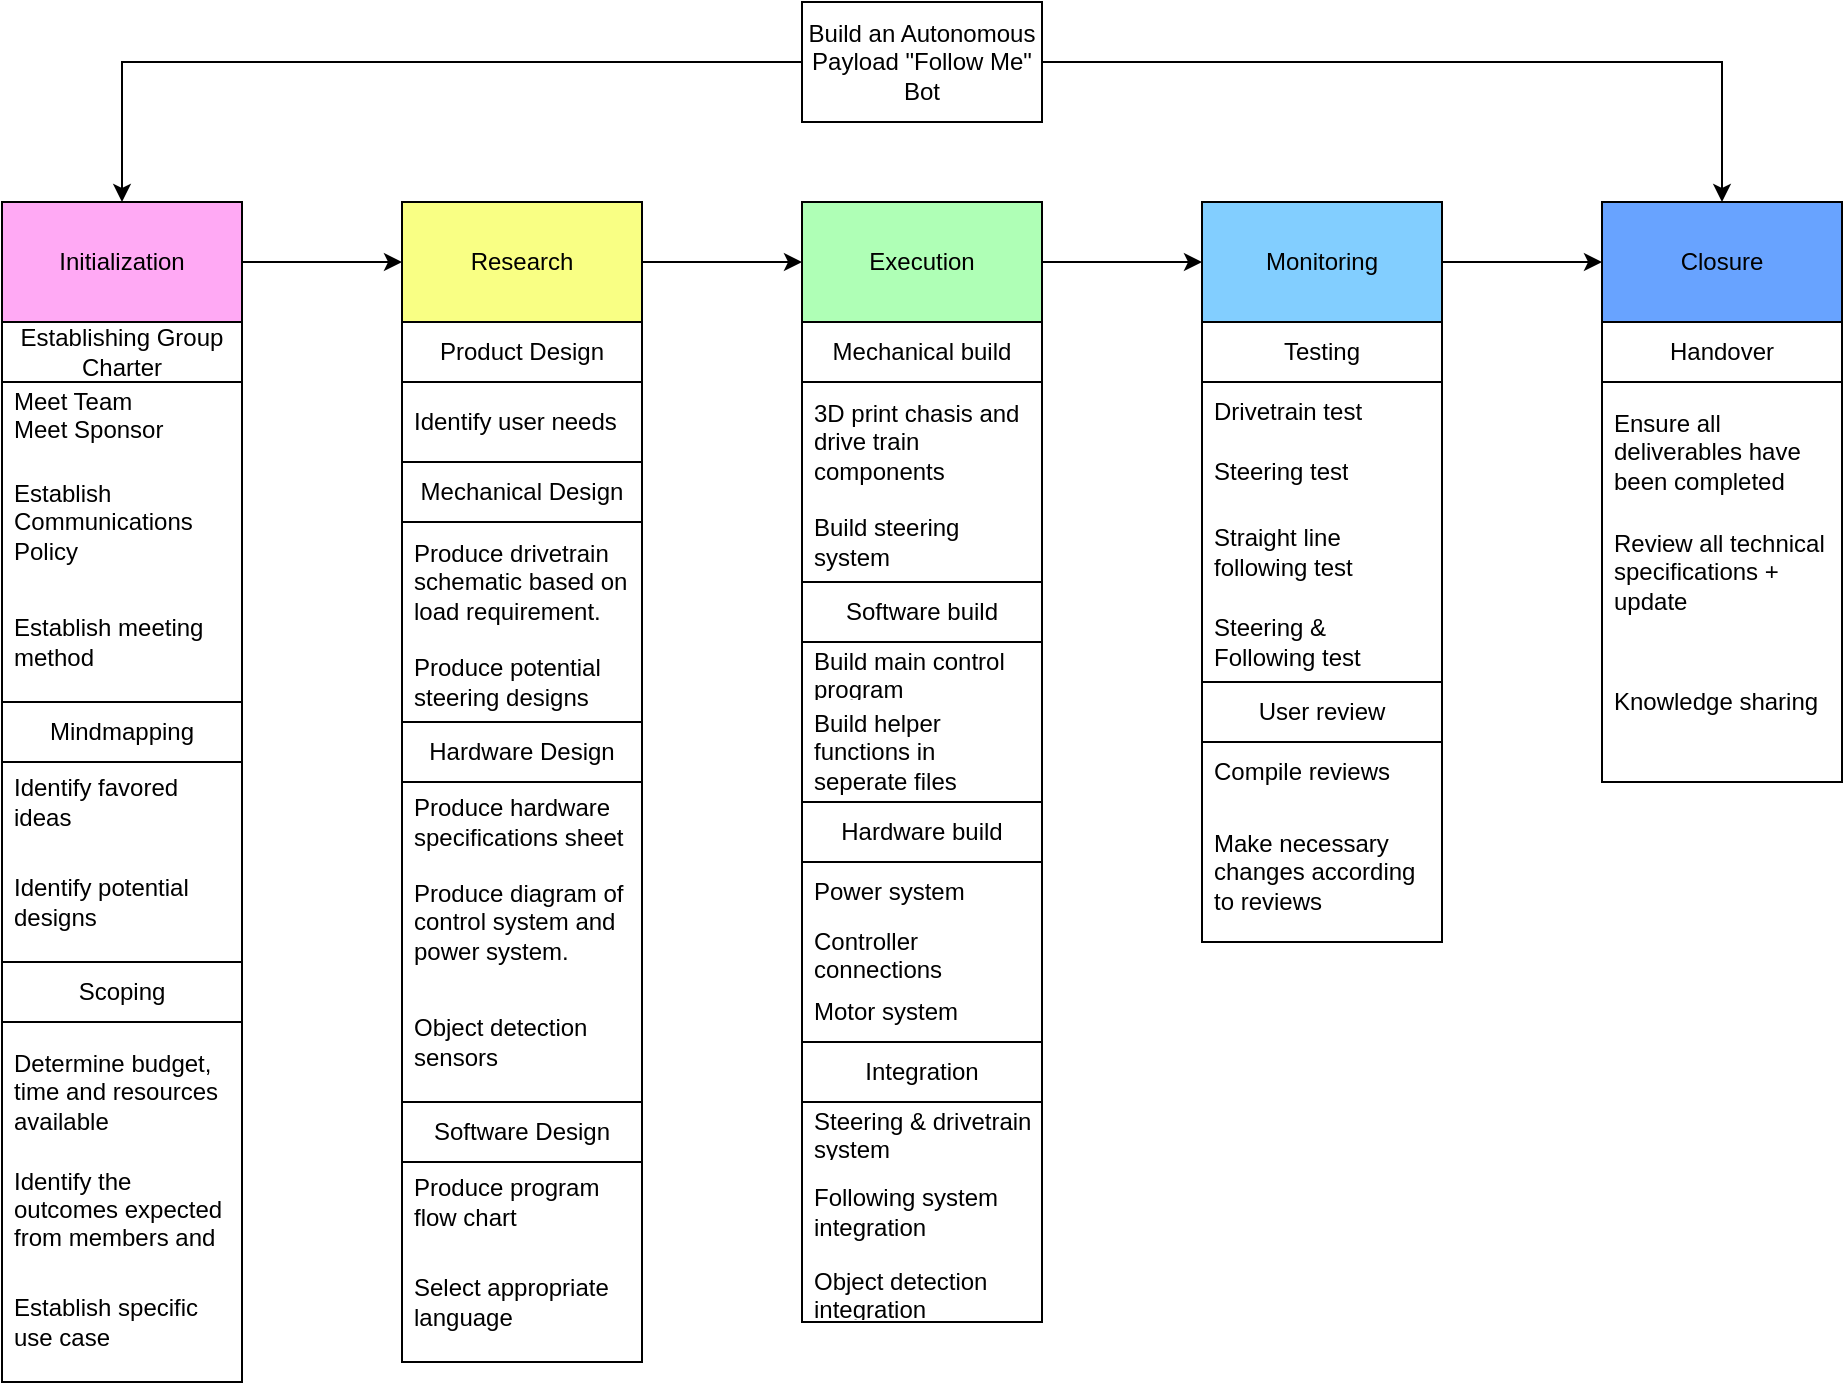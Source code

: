 <mxfile version="27.1.1">
  <diagram name="Page-1" id="sMqCAqLALSPTstq_CGC4">
    <mxGraphModel dx="1973" dy="710" grid="1" gridSize="10" guides="1" tooltips="1" connect="1" arrows="1" fold="1" page="1" pageScale="1" pageWidth="850" pageHeight="1100" math="0" shadow="0">
      <root>
        <mxCell id="0" />
        <mxCell id="1" parent="0" />
        <mxCell id="hAxj5La1zIxjFtSovUvo-46" style="edgeStyle=orthogonalEdgeStyle;rounded=0;orthogonalLoop=1;jettySize=auto;html=1;entryX=0.5;entryY=0;entryDx=0;entryDy=0;" parent="1" source="hAxj5La1zIxjFtSovUvo-2" target="hAxj5La1zIxjFtSovUvo-3" edge="1">
          <mxGeometry relative="1" as="geometry" />
        </mxCell>
        <mxCell id="hAxj5La1zIxjFtSovUvo-47" style="edgeStyle=orthogonalEdgeStyle;rounded=0;orthogonalLoop=1;jettySize=auto;html=1;" parent="1" source="hAxj5La1zIxjFtSovUvo-2" target="hAxj5La1zIxjFtSovUvo-10" edge="1">
          <mxGeometry relative="1" as="geometry" />
        </mxCell>
        <mxCell id="hAxj5La1zIxjFtSovUvo-2" value="Build an Autonomous Payload &quot;Follow Me&quot; Bot" style="rounded=0;whiteSpace=wrap;html=1;" parent="1" vertex="1">
          <mxGeometry x="-390" y="150" width="120" height="60" as="geometry" />
        </mxCell>
        <mxCell id="hAxj5La1zIxjFtSovUvo-5" value="" style="edgeStyle=orthogonalEdgeStyle;rounded=0;orthogonalLoop=1;jettySize=auto;html=1;" parent="1" source="hAxj5La1zIxjFtSovUvo-3" target="hAxj5La1zIxjFtSovUvo-4" edge="1">
          <mxGeometry relative="1" as="geometry" />
        </mxCell>
        <mxCell id="hAxj5La1zIxjFtSovUvo-3" value="Initialization" style="rounded=0;whiteSpace=wrap;html=1;fillColor=#FFA9F4;" parent="1" vertex="1">
          <mxGeometry x="-790" y="250" width="120" height="60" as="geometry" />
        </mxCell>
        <mxCell id="hAxj5La1zIxjFtSovUvo-7" value="" style="edgeStyle=orthogonalEdgeStyle;rounded=0;orthogonalLoop=1;jettySize=auto;html=1;" parent="1" source="hAxj5La1zIxjFtSovUvo-4" target="hAxj5La1zIxjFtSovUvo-6" edge="1">
          <mxGeometry relative="1" as="geometry" />
        </mxCell>
        <mxCell id="hAxj5La1zIxjFtSovUvo-4" value="Research" style="rounded=0;whiteSpace=wrap;html=1;fillColor=#F9FF84;" parent="1" vertex="1">
          <mxGeometry x="-590" y="250" width="120" height="60" as="geometry" />
        </mxCell>
        <mxCell id="hAxj5La1zIxjFtSovUvo-9" value="" style="edgeStyle=orthogonalEdgeStyle;rounded=0;orthogonalLoop=1;jettySize=auto;html=1;" parent="1" source="hAxj5La1zIxjFtSovUvo-6" target="hAxj5La1zIxjFtSovUvo-8" edge="1">
          <mxGeometry relative="1" as="geometry" />
        </mxCell>
        <mxCell id="hAxj5La1zIxjFtSovUvo-6" value="Execution" style="rounded=0;whiteSpace=wrap;html=1;fillColor=#AFFFB6;" parent="1" vertex="1">
          <mxGeometry x="-390" y="250" width="120" height="60" as="geometry" />
        </mxCell>
        <mxCell id="hAxj5La1zIxjFtSovUvo-11" value="" style="edgeStyle=orthogonalEdgeStyle;rounded=0;orthogonalLoop=1;jettySize=auto;html=1;" parent="1" source="hAxj5La1zIxjFtSovUvo-8" target="hAxj5La1zIxjFtSovUvo-10" edge="1">
          <mxGeometry relative="1" as="geometry" />
        </mxCell>
        <mxCell id="hAxj5La1zIxjFtSovUvo-8" value="Monitoring" style="rounded=0;whiteSpace=wrap;html=1;fillColor=#82CEFF;" parent="1" vertex="1">
          <mxGeometry x="-190" y="250" width="120" height="60" as="geometry" />
        </mxCell>
        <mxCell id="hAxj5La1zIxjFtSovUvo-10" value="Closure" style="rounded=0;whiteSpace=wrap;html=1;fillColor=#68A3FF;strokeColor=#000000;" parent="1" vertex="1">
          <mxGeometry x="10" y="250" width="120" height="60" as="geometry" />
        </mxCell>
        <mxCell id="hAxj5La1zIxjFtSovUvo-16" value="Establishing Group Charter" style="swimlane;fontStyle=0;childLayout=stackLayout;horizontal=1;startSize=30;horizontalStack=0;resizeParent=1;resizeParentMax=0;resizeLast=0;collapsible=1;marginBottom=0;whiteSpace=wrap;html=1;" parent="1" vertex="1">
          <mxGeometry x="-790" y="310" width="120" height="190" as="geometry">
            <mxRectangle x="-790" y="310" width="60" height="30" as="alternateBounds" />
          </mxGeometry>
        </mxCell>
        <mxCell id="hAxj5La1zIxjFtSovUvo-17" value="Meet Team&lt;div&gt;Meet Sponsor&amp;nbsp;&lt;/div&gt;&lt;div&gt;&lt;br&gt;&lt;/div&gt;" style="text;strokeColor=none;fillColor=none;align=left;verticalAlign=middle;spacingLeft=4;spacingRight=4;overflow=hidden;points=[[0,0.5],[1,0.5]];portConstraint=eastwest;rotatable=0;whiteSpace=wrap;html=1;" parent="hAxj5La1zIxjFtSovUvo-16" vertex="1">
          <mxGeometry y="30" width="120" height="40" as="geometry" />
        </mxCell>
        <mxCell id="hAxj5La1zIxjFtSovUvo-49" value="&lt;div&gt;Establish Communications Policy&lt;/div&gt;" style="text;strokeColor=none;fillColor=none;align=left;verticalAlign=middle;spacingLeft=4;spacingRight=4;overflow=hidden;points=[[0,0.5],[1,0.5]];portConstraint=eastwest;rotatable=0;whiteSpace=wrap;html=1;" parent="hAxj5La1zIxjFtSovUvo-16" vertex="1">
          <mxGeometry y="70" width="120" height="60" as="geometry" />
        </mxCell>
        <mxCell id="hAxj5La1zIxjFtSovUvo-51" value="Establish meeting method" style="text;strokeColor=none;fillColor=none;align=left;verticalAlign=middle;spacingLeft=4;spacingRight=4;overflow=hidden;points=[[0,0.5],[1,0.5]];portConstraint=eastwest;rotatable=0;whiteSpace=wrap;html=1;" parent="hAxj5La1zIxjFtSovUvo-16" vertex="1">
          <mxGeometry y="130" width="120" height="60" as="geometry" />
        </mxCell>
        <mxCell id="hAxj5La1zIxjFtSovUvo-22" value="Product Design" style="swimlane;fontStyle=0;childLayout=stackLayout;horizontal=1;startSize=30;horizontalStack=0;resizeParent=1;resizeParentMax=0;resizeLast=0;collapsible=1;marginBottom=0;whiteSpace=wrap;html=1;" parent="1" vertex="1">
          <mxGeometry x="-590" y="310" width="120" height="520" as="geometry">
            <mxRectangle x="-590" y="310" width="120" height="30" as="alternateBounds" />
          </mxGeometry>
        </mxCell>
        <mxCell id="4RKLR0kid2qJZf8hat2o-6" value="Identify user needs" style="text;strokeColor=none;fillColor=none;align=left;verticalAlign=middle;spacingLeft=4;spacingRight=4;overflow=hidden;points=[[0,0.5],[1,0.5]];portConstraint=eastwest;rotatable=0;whiteSpace=wrap;html=1;" parent="hAxj5La1zIxjFtSovUvo-22" vertex="1">
          <mxGeometry y="30" width="120" height="40" as="geometry" />
        </mxCell>
        <mxCell id="hAxj5La1zIxjFtSovUvo-61" value="Mechanical Design" style="swimlane;fontStyle=0;childLayout=stackLayout;horizontal=1;startSize=30;horizontalStack=0;resizeParent=1;resizeParentMax=0;resizeLast=0;collapsible=1;marginBottom=0;whiteSpace=wrap;html=1;" parent="hAxj5La1zIxjFtSovUvo-22" vertex="1">
          <mxGeometry y="70" width="120" height="130" as="geometry">
            <mxRectangle x="-790" y="310" width="60" height="30" as="alternateBounds" />
          </mxGeometry>
        </mxCell>
        <mxCell id="hAxj5La1zIxjFtSovUvo-62" value="Produce drivetrain schematic based on load requirement." style="text;strokeColor=none;fillColor=none;align=left;verticalAlign=middle;spacingLeft=4;spacingRight=4;overflow=hidden;points=[[0,0.5],[1,0.5]];portConstraint=eastwest;rotatable=0;whiteSpace=wrap;html=1;" parent="hAxj5La1zIxjFtSovUvo-61" vertex="1">
          <mxGeometry y="30" width="120" height="60" as="geometry" />
        </mxCell>
        <mxCell id="hAxj5La1zIxjFtSovUvo-63" value="Produce potential steering designs&amp;nbsp;" style="text;strokeColor=none;fillColor=none;align=left;verticalAlign=middle;spacingLeft=4;spacingRight=4;overflow=hidden;points=[[0,0.5],[1,0.5]];portConstraint=eastwest;rotatable=0;whiteSpace=wrap;html=1;" parent="hAxj5La1zIxjFtSovUvo-61" vertex="1">
          <mxGeometry y="90" width="120" height="40" as="geometry" />
        </mxCell>
        <mxCell id="hAxj5La1zIxjFtSovUvo-68" value="Hardware Design" style="swimlane;fontStyle=0;childLayout=stackLayout;horizontal=1;startSize=30;horizontalStack=0;resizeParent=1;resizeParentMax=0;resizeLast=0;collapsible=1;marginBottom=0;whiteSpace=wrap;html=1;" parent="hAxj5La1zIxjFtSovUvo-22" vertex="1">
          <mxGeometry y="200" width="120" height="190" as="geometry">
            <mxRectangle x="-790" y="310" width="60" height="30" as="alternateBounds" />
          </mxGeometry>
        </mxCell>
        <mxCell id="hAxj5La1zIxjFtSovUvo-69" value="Produce hardware specifications sheet" style="text;strokeColor=none;fillColor=none;align=left;verticalAlign=middle;spacingLeft=4;spacingRight=4;overflow=hidden;points=[[0,0.5],[1,0.5]];portConstraint=eastwest;rotatable=0;whiteSpace=wrap;html=1;" parent="hAxj5La1zIxjFtSovUvo-68" vertex="1">
          <mxGeometry y="30" width="120" height="40" as="geometry" />
        </mxCell>
        <mxCell id="hAxj5La1zIxjFtSovUvo-70" value="Produce diagram of control system and power system.&amp;nbsp;" style="text;strokeColor=none;fillColor=none;align=left;verticalAlign=middle;spacingLeft=4;spacingRight=4;overflow=hidden;points=[[0,0.5],[1,0.5]];portConstraint=eastwest;rotatable=0;whiteSpace=wrap;html=1;" parent="hAxj5La1zIxjFtSovUvo-68" vertex="1">
          <mxGeometry y="70" width="120" height="60" as="geometry" />
        </mxCell>
        <mxCell id="E_OrtaTvKkCYNUyAw0r2-2" value="Object detection sensors" style="text;strokeColor=none;fillColor=none;align=left;verticalAlign=middle;spacingLeft=4;spacingRight=4;overflow=hidden;points=[[0,0.5],[1,0.5]];portConstraint=eastwest;rotatable=0;whiteSpace=wrap;html=1;" vertex="1" parent="hAxj5La1zIxjFtSovUvo-68">
          <mxGeometry y="130" width="120" height="60" as="geometry" />
        </mxCell>
        <mxCell id="hAxj5La1zIxjFtSovUvo-71" value="Software Design" style="swimlane;fontStyle=0;childLayout=stackLayout;horizontal=1;startSize=30;horizontalStack=0;resizeParent=1;resizeParentMax=0;resizeLast=0;collapsible=1;marginBottom=0;whiteSpace=wrap;html=1;" parent="hAxj5La1zIxjFtSovUvo-22" vertex="1">
          <mxGeometry y="390" width="120" height="130" as="geometry">
            <mxRectangle x="-790" y="310" width="60" height="30" as="alternateBounds" />
          </mxGeometry>
        </mxCell>
        <mxCell id="hAxj5La1zIxjFtSovUvo-72" value="Produce program flow chart" style="text;strokeColor=none;fillColor=none;align=left;verticalAlign=middle;spacingLeft=4;spacingRight=4;overflow=hidden;points=[[0,0.5],[1,0.5]];portConstraint=eastwest;rotatable=0;whiteSpace=wrap;html=1;" parent="hAxj5La1zIxjFtSovUvo-71" vertex="1">
          <mxGeometry y="30" width="120" height="40" as="geometry" />
        </mxCell>
        <mxCell id="hAxj5La1zIxjFtSovUvo-73" value="Select appropriate language&amp;nbsp;" style="text;strokeColor=none;fillColor=none;align=left;verticalAlign=middle;spacingLeft=4;spacingRight=4;overflow=hidden;points=[[0,0.5],[1,0.5]];portConstraint=eastwest;rotatable=0;whiteSpace=wrap;html=1;" parent="hAxj5La1zIxjFtSovUvo-71" vertex="1">
          <mxGeometry y="70" width="120" height="60" as="geometry" />
        </mxCell>
        <mxCell id="hAxj5La1zIxjFtSovUvo-26" value="Hardware build" style="swimlane;fontStyle=0;childLayout=stackLayout;horizontal=1;startSize=30;horizontalStack=0;resizeParent=1;resizeParentMax=0;resizeLast=0;collapsible=1;marginBottom=0;whiteSpace=wrap;html=1;" parent="1" vertex="1">
          <mxGeometry x="-390" y="550" width="120" height="120" as="geometry">
            <mxRectangle x="-390" y="550" width="120" height="30" as="alternateBounds" />
          </mxGeometry>
        </mxCell>
        <mxCell id="hAxj5La1zIxjFtSovUvo-27" value="Power system" style="text;strokeColor=none;fillColor=none;align=left;verticalAlign=middle;spacingLeft=4;spacingRight=4;overflow=hidden;points=[[0,0.5],[1,0.5]];portConstraint=eastwest;rotatable=0;whiteSpace=wrap;html=1;" parent="hAxj5La1zIxjFtSovUvo-26" vertex="1">
          <mxGeometry y="30" width="120" height="30" as="geometry" />
        </mxCell>
        <mxCell id="hAxj5La1zIxjFtSovUvo-28" value="Controller connections" style="text;strokeColor=none;fillColor=none;align=left;verticalAlign=middle;spacingLeft=4;spacingRight=4;overflow=hidden;points=[[0,0.5],[1,0.5]];portConstraint=eastwest;rotatable=0;whiteSpace=wrap;html=1;" parent="hAxj5La1zIxjFtSovUvo-26" vertex="1">
          <mxGeometry y="60" width="120" height="30" as="geometry" />
        </mxCell>
        <mxCell id="hAxj5La1zIxjFtSovUvo-29" value="Motor system" style="text;strokeColor=none;fillColor=none;align=left;verticalAlign=middle;spacingLeft=4;spacingRight=4;overflow=hidden;points=[[0,0.5],[1,0.5]];portConstraint=eastwest;rotatable=0;whiteSpace=wrap;html=1;" parent="hAxj5La1zIxjFtSovUvo-26" vertex="1">
          <mxGeometry y="90" width="120" height="30" as="geometry" />
        </mxCell>
        <mxCell id="hAxj5La1zIxjFtSovUvo-38" value="Testing" style="swimlane;fontStyle=0;childLayout=stackLayout;horizontal=1;startSize=30;horizontalStack=0;resizeParent=1;resizeParentMax=0;resizeLast=0;collapsible=1;marginBottom=0;whiteSpace=wrap;html=1;" parent="1" vertex="1">
          <mxGeometry x="-190" y="310" width="120" height="180" as="geometry">
            <mxRectangle x="-190" y="310" width="80" height="30" as="alternateBounds" />
          </mxGeometry>
        </mxCell>
        <mxCell id="hAxj5La1zIxjFtSovUvo-39" value="Drivetrain test" style="text;strokeColor=none;fillColor=none;align=left;verticalAlign=middle;spacingLeft=4;spacingRight=4;overflow=hidden;points=[[0,0.5],[1,0.5]];portConstraint=eastwest;rotatable=0;whiteSpace=wrap;html=1;" parent="hAxj5La1zIxjFtSovUvo-38" vertex="1">
          <mxGeometry y="30" width="120" height="30" as="geometry" />
        </mxCell>
        <mxCell id="hAxj5La1zIxjFtSovUvo-40" value="Steering test" style="text;strokeColor=none;fillColor=none;align=left;verticalAlign=middle;spacingLeft=4;spacingRight=4;overflow=hidden;points=[[0,0.5],[1,0.5]];portConstraint=eastwest;rotatable=0;whiteSpace=wrap;html=1;" parent="hAxj5La1zIxjFtSovUvo-38" vertex="1">
          <mxGeometry y="60" width="120" height="30" as="geometry" />
        </mxCell>
        <mxCell id="hAxj5La1zIxjFtSovUvo-41" value="Straight line following test" style="text;strokeColor=none;fillColor=none;align=left;verticalAlign=middle;spacingLeft=4;spacingRight=4;overflow=hidden;points=[[0,0.5],[1,0.5]];portConstraint=eastwest;rotatable=0;whiteSpace=wrap;html=1;" parent="hAxj5La1zIxjFtSovUvo-38" vertex="1">
          <mxGeometry y="90" width="120" height="50" as="geometry" />
        </mxCell>
        <mxCell id="4RKLR0kid2qJZf8hat2o-1" value="Steering &amp;amp; Following test" style="text;strokeColor=none;fillColor=none;align=left;verticalAlign=middle;spacingLeft=4;spacingRight=4;overflow=hidden;points=[[0,0.5],[1,0.5]];portConstraint=eastwest;rotatable=0;whiteSpace=wrap;html=1;" parent="hAxj5La1zIxjFtSovUvo-38" vertex="1">
          <mxGeometry y="140" width="120" height="40" as="geometry" />
        </mxCell>
        <mxCell id="hAxj5La1zIxjFtSovUvo-42" value="Handover" style="swimlane;fontStyle=0;childLayout=stackLayout;horizontal=1;startSize=30;horizontalStack=0;resizeParent=1;resizeParentMax=0;resizeLast=0;collapsible=1;marginBottom=0;whiteSpace=wrap;html=1;" parent="1" vertex="1">
          <mxGeometry x="10" y="310" width="120" height="230" as="geometry" />
        </mxCell>
        <mxCell id="hAxj5La1zIxjFtSovUvo-43" value="Ensure all deliverables have been completed" style="text;strokeColor=none;fillColor=none;align=left;verticalAlign=middle;spacingLeft=4;spacingRight=4;overflow=hidden;points=[[0,0.5],[1,0.5]];portConstraint=eastwest;rotatable=0;whiteSpace=wrap;html=1;" parent="hAxj5La1zIxjFtSovUvo-42" vertex="1">
          <mxGeometry y="30" width="120" height="70" as="geometry" />
        </mxCell>
        <mxCell id="hAxj5La1zIxjFtSovUvo-44" value="Review all technical specifications + update" style="text;strokeColor=none;fillColor=none;align=left;verticalAlign=middle;spacingLeft=4;spacingRight=4;overflow=hidden;points=[[0,0.5],[1,0.5]];portConstraint=eastwest;rotatable=0;whiteSpace=wrap;html=1;" parent="hAxj5La1zIxjFtSovUvo-42" vertex="1">
          <mxGeometry y="100" width="120" height="50" as="geometry" />
        </mxCell>
        <mxCell id="hAxj5La1zIxjFtSovUvo-45" value="Knowledge sharing&amp;nbsp;" style="text;strokeColor=none;fillColor=none;align=left;verticalAlign=middle;spacingLeft=4;spacingRight=4;overflow=hidden;points=[[0,0.5],[1,0.5]];portConstraint=eastwest;rotatable=0;whiteSpace=wrap;html=1;" parent="hAxj5La1zIxjFtSovUvo-42" vertex="1">
          <mxGeometry y="150" width="120" height="80" as="geometry" />
        </mxCell>
        <mxCell id="hAxj5La1zIxjFtSovUvo-57" value="Mindmapping" style="swimlane;fontStyle=0;childLayout=stackLayout;horizontal=1;startSize=30;horizontalStack=0;resizeParent=1;resizeParentMax=0;resizeLast=0;collapsible=1;marginBottom=0;whiteSpace=wrap;html=1;" parent="1" vertex="1">
          <mxGeometry x="-790" y="500" width="120" height="130" as="geometry">
            <mxRectangle x="-790" y="310" width="60" height="30" as="alternateBounds" />
          </mxGeometry>
        </mxCell>
        <mxCell id="hAxj5La1zIxjFtSovUvo-58" value="&lt;div&gt;Identify favored ideas&lt;/div&gt;" style="text;strokeColor=none;fillColor=none;align=left;verticalAlign=middle;spacingLeft=4;spacingRight=4;overflow=hidden;points=[[0,0.5],[1,0.5]];portConstraint=eastwest;rotatable=0;whiteSpace=wrap;html=1;" parent="hAxj5La1zIxjFtSovUvo-57" vertex="1">
          <mxGeometry y="30" width="120" height="40" as="geometry" />
        </mxCell>
        <mxCell id="hAxj5La1zIxjFtSovUvo-59" value="Identify potential designs&amp;nbsp;" style="text;strokeColor=none;fillColor=none;align=left;verticalAlign=middle;spacingLeft=4;spacingRight=4;overflow=hidden;points=[[0,0.5],[1,0.5]];portConstraint=eastwest;rotatable=0;whiteSpace=wrap;html=1;" parent="hAxj5La1zIxjFtSovUvo-57" vertex="1">
          <mxGeometry y="70" width="120" height="60" as="geometry" />
        </mxCell>
        <mxCell id="hAxj5La1zIxjFtSovUvo-65" value="Scoping" style="swimlane;fontStyle=0;childLayout=stackLayout;horizontal=1;startSize=30;horizontalStack=0;resizeParent=1;resizeParentMax=0;resizeLast=0;collapsible=1;marginBottom=0;whiteSpace=wrap;html=1;" parent="1" vertex="1">
          <mxGeometry x="-790" y="630" width="120" height="210" as="geometry">
            <mxRectangle x="-790" y="310" width="60" height="30" as="alternateBounds" />
          </mxGeometry>
        </mxCell>
        <mxCell id="hAxj5La1zIxjFtSovUvo-66" value="&lt;div&gt;Determine budget, time and resources available&lt;/div&gt;" style="text;strokeColor=none;fillColor=none;align=left;verticalAlign=middle;spacingLeft=4;spacingRight=4;overflow=hidden;points=[[0,0.5],[1,0.5]];portConstraint=eastwest;rotatable=0;whiteSpace=wrap;html=1;" parent="hAxj5La1zIxjFtSovUvo-65" vertex="1">
          <mxGeometry y="30" width="120" height="70" as="geometry" />
        </mxCell>
        <mxCell id="hAxj5La1zIxjFtSovUvo-67" value="Identify the outcomes expected from members and sponsor" style="text;strokeColor=none;fillColor=none;align=left;verticalAlign=middle;spacingLeft=4;spacingRight=4;overflow=hidden;points=[[0,0.5],[1,0.5]];portConstraint=eastwest;rotatable=0;whiteSpace=wrap;html=1;" parent="hAxj5La1zIxjFtSovUvo-65" vertex="1">
          <mxGeometry y="100" width="120" height="50" as="geometry" />
        </mxCell>
        <mxCell id="hAxj5La1zIxjFtSovUvo-77" value="Establish specific use case" style="text;strokeColor=none;fillColor=none;align=left;verticalAlign=middle;spacingLeft=4;spacingRight=4;overflow=hidden;points=[[0,0.5],[1,0.5]];portConstraint=eastwest;rotatable=0;whiteSpace=wrap;html=1;" parent="hAxj5La1zIxjFtSovUvo-65" vertex="1">
          <mxGeometry y="150" width="120" height="60" as="geometry" />
        </mxCell>
        <mxCell id="hAxj5La1zIxjFtSovUvo-78" value="Software build" style="swimlane;fontStyle=0;childLayout=stackLayout;horizontal=1;startSize=30;horizontalStack=0;resizeParent=1;resizeParentMax=0;resizeLast=0;collapsible=1;marginBottom=0;whiteSpace=wrap;html=1;" parent="1" vertex="1">
          <mxGeometry x="-390" y="440" width="120" height="110" as="geometry">
            <mxRectangle x="-390" y="430" width="120" height="30" as="alternateBounds" />
          </mxGeometry>
        </mxCell>
        <mxCell id="hAxj5La1zIxjFtSovUvo-80" value="Build main control program" style="text;strokeColor=none;fillColor=none;align=left;verticalAlign=middle;spacingLeft=4;spacingRight=4;overflow=hidden;points=[[0,0.5],[1,0.5]];portConstraint=eastwest;rotatable=0;whiteSpace=wrap;html=1;" parent="hAxj5La1zIxjFtSovUvo-78" vertex="1">
          <mxGeometry y="30" width="120" height="30" as="geometry" />
        </mxCell>
        <mxCell id="hAxj5La1zIxjFtSovUvo-81" value="Build helper functions in seperate files" style="text;strokeColor=none;fillColor=none;align=left;verticalAlign=middle;spacingLeft=4;spacingRight=4;overflow=hidden;points=[[0,0.5],[1,0.5]];portConstraint=eastwest;rotatable=0;whiteSpace=wrap;html=1;" parent="hAxj5La1zIxjFtSovUvo-78" vertex="1">
          <mxGeometry y="60" width="120" height="50" as="geometry" />
        </mxCell>
        <mxCell id="hAxj5La1zIxjFtSovUvo-82" value="Mechanical build" style="swimlane;fontStyle=0;childLayout=stackLayout;horizontal=1;startSize=30;horizontalStack=0;resizeParent=1;resizeParentMax=0;resizeLast=0;collapsible=1;marginBottom=0;whiteSpace=wrap;html=1;" parent="1" vertex="1">
          <mxGeometry x="-390" y="310" width="120" height="130" as="geometry">
            <mxRectangle x="-390" y="310" width="130" height="30" as="alternateBounds" />
          </mxGeometry>
        </mxCell>
        <mxCell id="hAxj5La1zIxjFtSovUvo-83" value="3D print chasis and drive train components" style="text;strokeColor=none;fillColor=none;align=left;verticalAlign=middle;spacingLeft=4;spacingRight=4;overflow=hidden;points=[[0,0.5],[1,0.5]];portConstraint=eastwest;rotatable=0;whiteSpace=wrap;html=1;" parent="hAxj5La1zIxjFtSovUvo-82" vertex="1">
          <mxGeometry y="30" width="120" height="60" as="geometry" />
        </mxCell>
        <mxCell id="hAxj5La1zIxjFtSovUvo-84" value="Build steering system" style="text;strokeColor=none;fillColor=none;align=left;verticalAlign=middle;spacingLeft=4;spacingRight=4;overflow=hidden;points=[[0,0.5],[1,0.5]];portConstraint=eastwest;rotatable=0;whiteSpace=wrap;html=1;" parent="hAxj5La1zIxjFtSovUvo-82" vertex="1">
          <mxGeometry y="90" width="120" height="40" as="geometry" />
        </mxCell>
        <mxCell id="4RKLR0kid2qJZf8hat2o-7" value="Integration" style="swimlane;fontStyle=0;childLayout=stackLayout;horizontal=1;startSize=30;horizontalStack=0;resizeParent=1;resizeParentMax=0;resizeLast=0;collapsible=1;marginBottom=0;whiteSpace=wrap;html=1;" parent="1" vertex="1">
          <mxGeometry x="-390" y="670" width="120" height="140" as="geometry">
            <mxRectangle x="-390" y="310" width="130" height="30" as="alternateBounds" />
          </mxGeometry>
        </mxCell>
        <mxCell id="4RKLR0kid2qJZf8hat2o-8" value="Steering &amp;amp; drivetrain system" style="text;strokeColor=none;fillColor=none;align=left;verticalAlign=middle;spacingLeft=4;spacingRight=4;overflow=hidden;points=[[0,0.5],[1,0.5]];portConstraint=eastwest;rotatable=0;whiteSpace=wrap;html=1;" parent="4RKLR0kid2qJZf8hat2o-7" vertex="1">
          <mxGeometry y="30" width="120" height="30" as="geometry" />
        </mxCell>
        <mxCell id="4RKLR0kid2qJZf8hat2o-10" value="Following system integration" style="text;strokeColor=none;fillColor=none;align=left;verticalAlign=middle;spacingLeft=4;spacingRight=4;overflow=hidden;points=[[0,0.5],[1,0.5]];portConstraint=eastwest;rotatable=0;whiteSpace=wrap;html=1;" parent="4RKLR0kid2qJZf8hat2o-7" vertex="1">
          <mxGeometry y="60" width="120" height="50" as="geometry" />
        </mxCell>
        <mxCell id="E_OrtaTvKkCYNUyAw0r2-1" value="Object detection integration" style="text;strokeColor=none;fillColor=none;align=left;verticalAlign=middle;spacingLeft=4;spacingRight=4;overflow=hidden;points=[[0,0.5],[1,0.5]];portConstraint=eastwest;rotatable=0;whiteSpace=wrap;html=1;" vertex="1" parent="4RKLR0kid2qJZf8hat2o-7">
          <mxGeometry y="110" width="120" height="30" as="geometry" />
        </mxCell>
        <mxCell id="E_OrtaTvKkCYNUyAw0r2-3" value="User review" style="swimlane;fontStyle=0;childLayout=stackLayout;horizontal=1;startSize=30;horizontalStack=0;resizeParent=1;resizeParentMax=0;resizeLast=0;collapsible=1;marginBottom=0;whiteSpace=wrap;html=1;" vertex="1" parent="1">
          <mxGeometry x="-190" y="490" width="120" height="130" as="geometry">
            <mxRectangle x="-190" y="310" width="80" height="30" as="alternateBounds" />
          </mxGeometry>
        </mxCell>
        <mxCell id="E_OrtaTvKkCYNUyAw0r2-4" value="Compile reviews&amp;nbsp;" style="text;strokeColor=none;fillColor=none;align=left;verticalAlign=middle;spacingLeft=4;spacingRight=4;overflow=hidden;points=[[0,0.5],[1,0.5]];portConstraint=eastwest;rotatable=0;whiteSpace=wrap;html=1;" vertex="1" parent="E_OrtaTvKkCYNUyAw0r2-3">
          <mxGeometry y="30" width="120" height="30" as="geometry" />
        </mxCell>
        <mxCell id="E_OrtaTvKkCYNUyAw0r2-5" value="Make necessary changes according to reviews" style="text;strokeColor=none;fillColor=none;align=left;verticalAlign=middle;spacingLeft=4;spacingRight=4;overflow=hidden;points=[[0,0.5],[1,0.5]];portConstraint=eastwest;rotatable=0;whiteSpace=wrap;html=1;" vertex="1" parent="E_OrtaTvKkCYNUyAw0r2-3">
          <mxGeometry y="60" width="120" height="70" as="geometry" />
        </mxCell>
      </root>
    </mxGraphModel>
  </diagram>
</mxfile>
